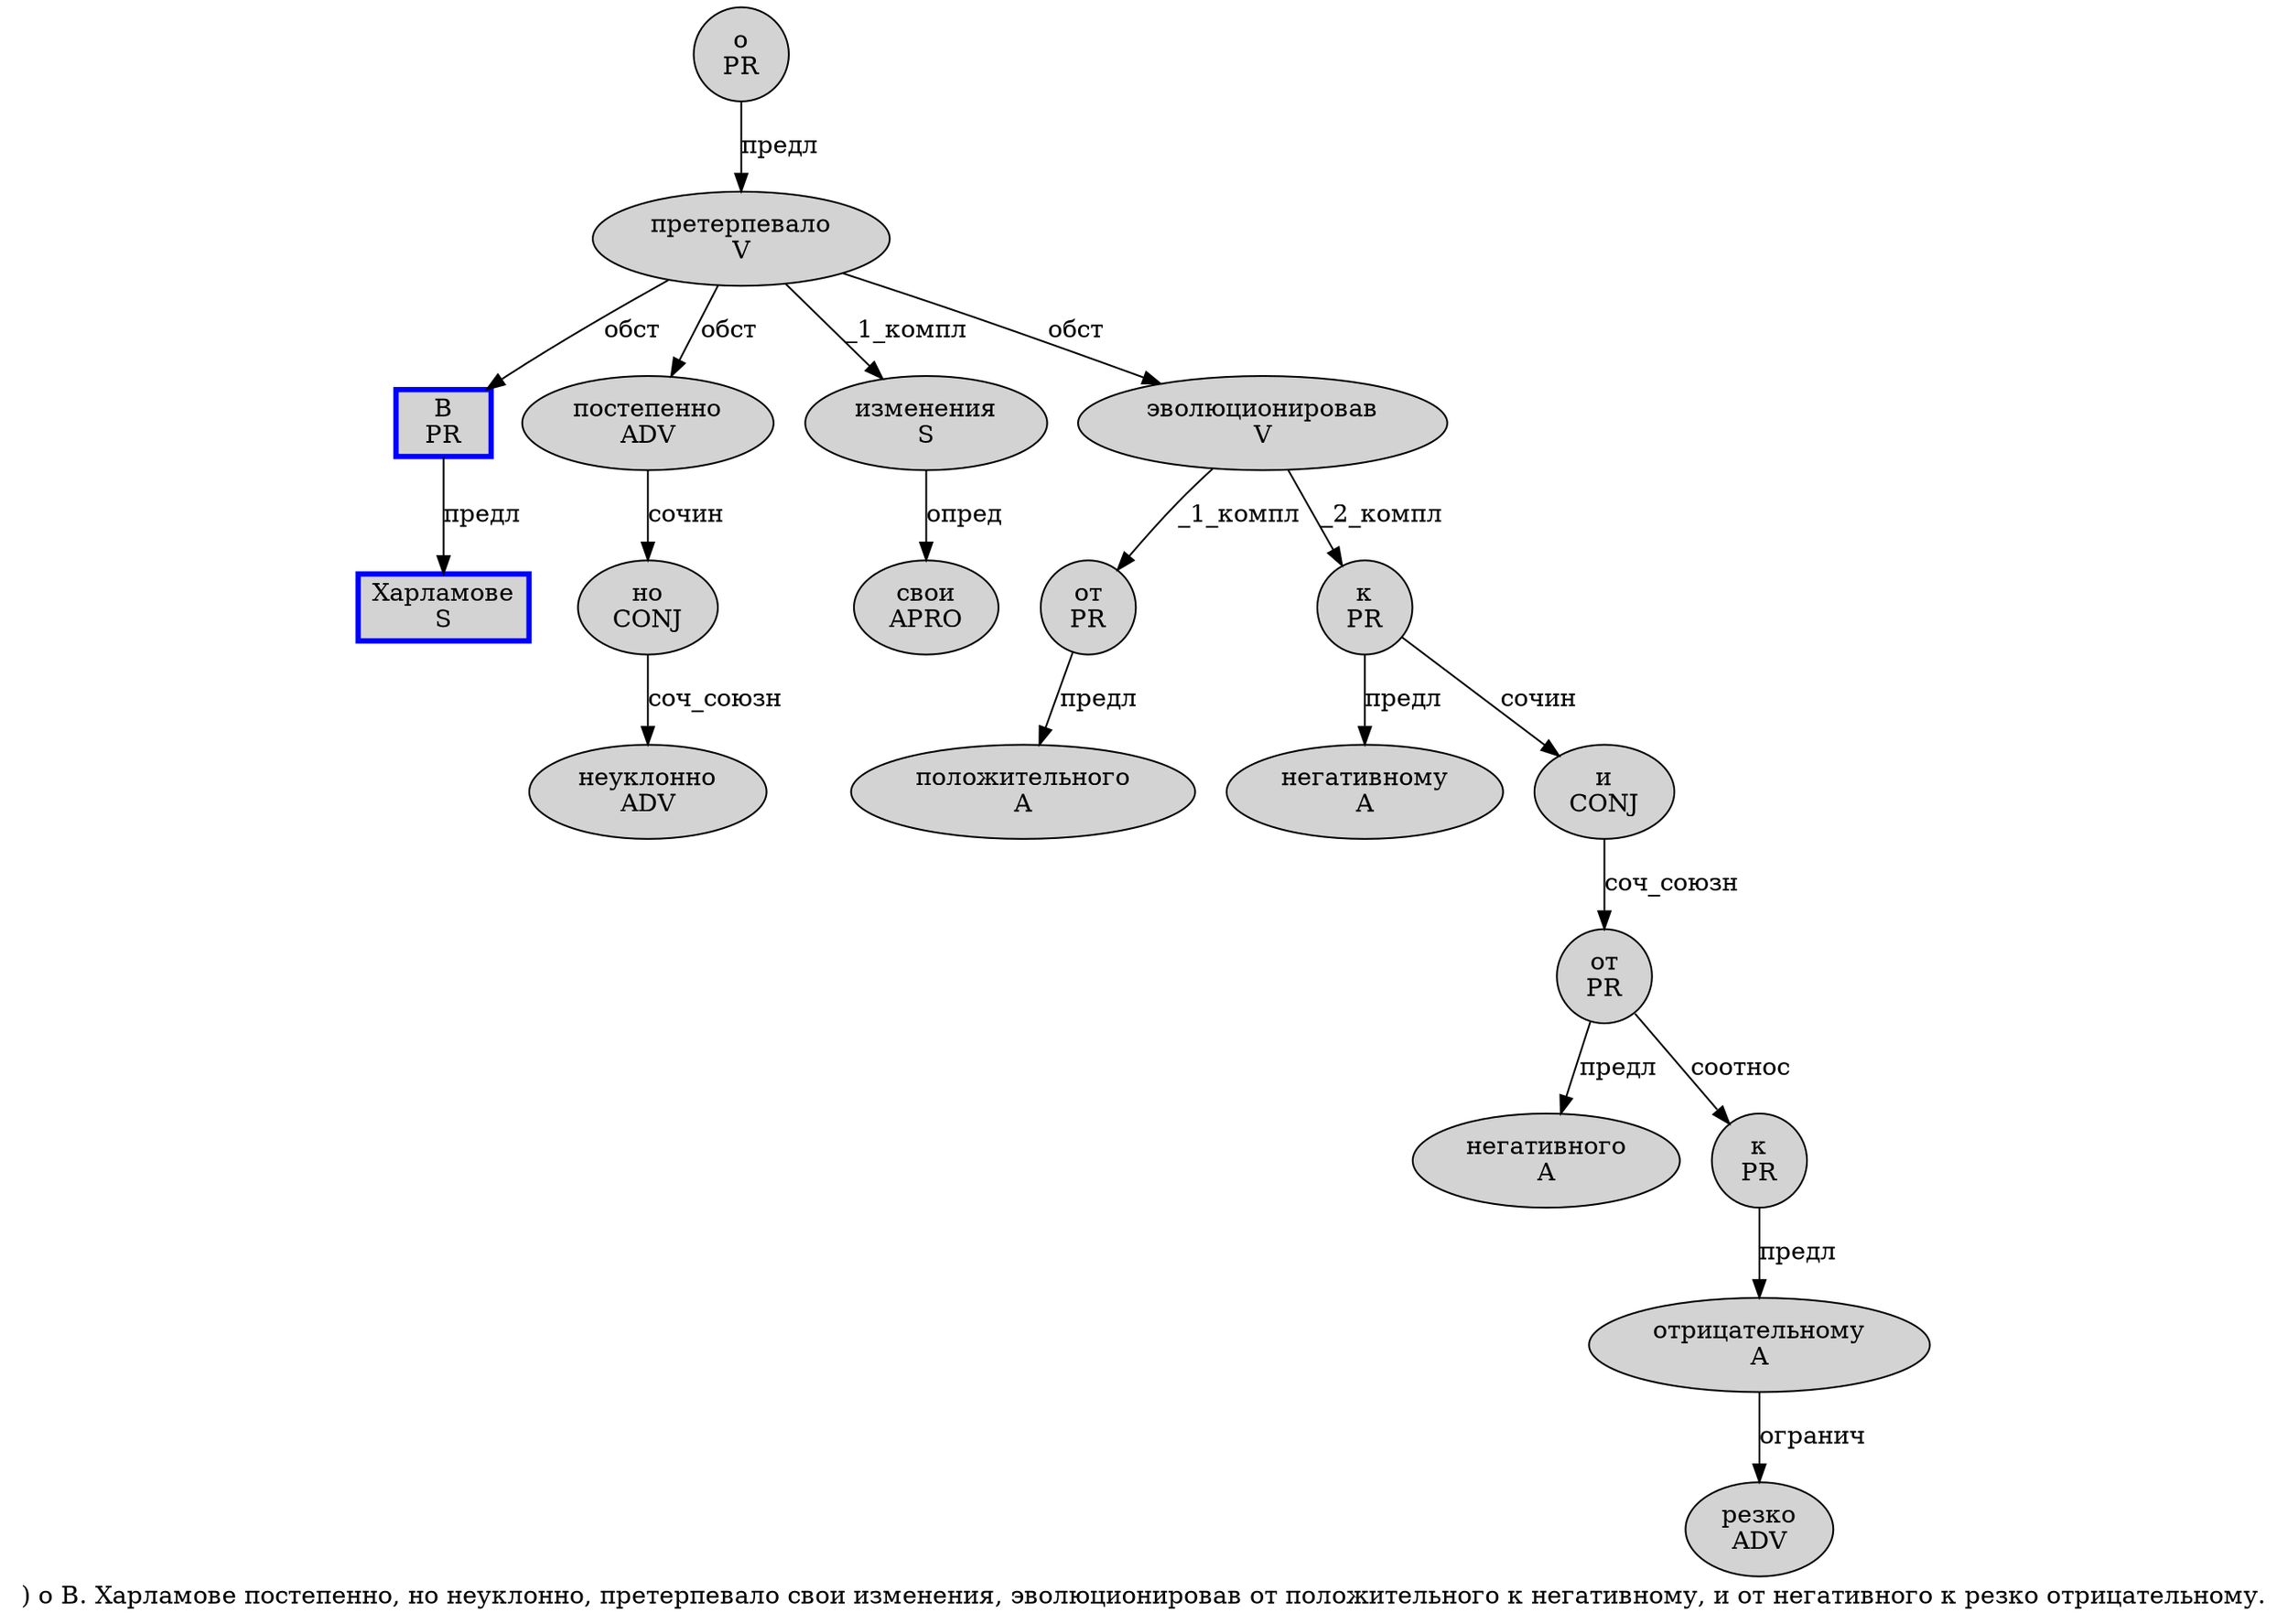 digraph SENTENCE_3345 {
	graph [label=") о В. Харламове постепенно, но неуклонно, претерпевало свои изменения, эволюционировав от положительного к негативному, и от негативного к резко отрицательному."]
	node [style=filled]
		1 [label="о
PR" color="" fillcolor=lightgray penwidth=1 shape=ellipse]
		2 [label="В
PR" color=blue fillcolor=lightgray penwidth=3 shape=box]
		4 [label="Харламове
S" color=blue fillcolor=lightgray penwidth=3 shape=box]
		5 [label="постепенно
ADV" color="" fillcolor=lightgray penwidth=1 shape=ellipse]
		7 [label="но
CONJ" color="" fillcolor=lightgray penwidth=1 shape=ellipse]
		8 [label="неуклонно
ADV" color="" fillcolor=lightgray penwidth=1 shape=ellipse]
		10 [label="претерпевало
V" color="" fillcolor=lightgray penwidth=1 shape=ellipse]
		11 [label="свои
APRO" color="" fillcolor=lightgray penwidth=1 shape=ellipse]
		12 [label="изменения
S" color="" fillcolor=lightgray penwidth=1 shape=ellipse]
		14 [label="эволюционировав
V" color="" fillcolor=lightgray penwidth=1 shape=ellipse]
		15 [label="от
PR" color="" fillcolor=lightgray penwidth=1 shape=ellipse]
		16 [label="положительного
A" color="" fillcolor=lightgray penwidth=1 shape=ellipse]
		17 [label="к
PR" color="" fillcolor=lightgray penwidth=1 shape=ellipse]
		18 [label="негативному
A" color="" fillcolor=lightgray penwidth=1 shape=ellipse]
		20 [label="и
CONJ" color="" fillcolor=lightgray penwidth=1 shape=ellipse]
		21 [label="от
PR" color="" fillcolor=lightgray penwidth=1 shape=ellipse]
		22 [label="негативного
A" color="" fillcolor=lightgray penwidth=1 shape=ellipse]
		23 [label="к
PR" color="" fillcolor=lightgray penwidth=1 shape=ellipse]
		24 [label="резко
ADV" color="" fillcolor=lightgray penwidth=1 shape=ellipse]
		25 [label="отрицательному
A" color="" fillcolor=lightgray penwidth=1 shape=ellipse]
			17 -> 18 [label="предл"]
			17 -> 20 [label="сочин"]
			21 -> 22 [label="предл"]
			21 -> 23 [label="соотнос"]
			14 -> 15 [label="_1_компл"]
			14 -> 17 [label="_2_компл"]
			15 -> 16 [label="предл"]
			12 -> 11 [label="опред"]
			5 -> 7 [label="сочин"]
			10 -> 2 [label="обст"]
			10 -> 5 [label="обст"]
			10 -> 12 [label="_1_компл"]
			10 -> 14 [label="обст"]
			20 -> 21 [label="соч_союзн"]
			2 -> 4 [label="предл"]
			25 -> 24 [label="огранич"]
			23 -> 25 [label="предл"]
			1 -> 10 [label="предл"]
			7 -> 8 [label="соч_союзн"]
}